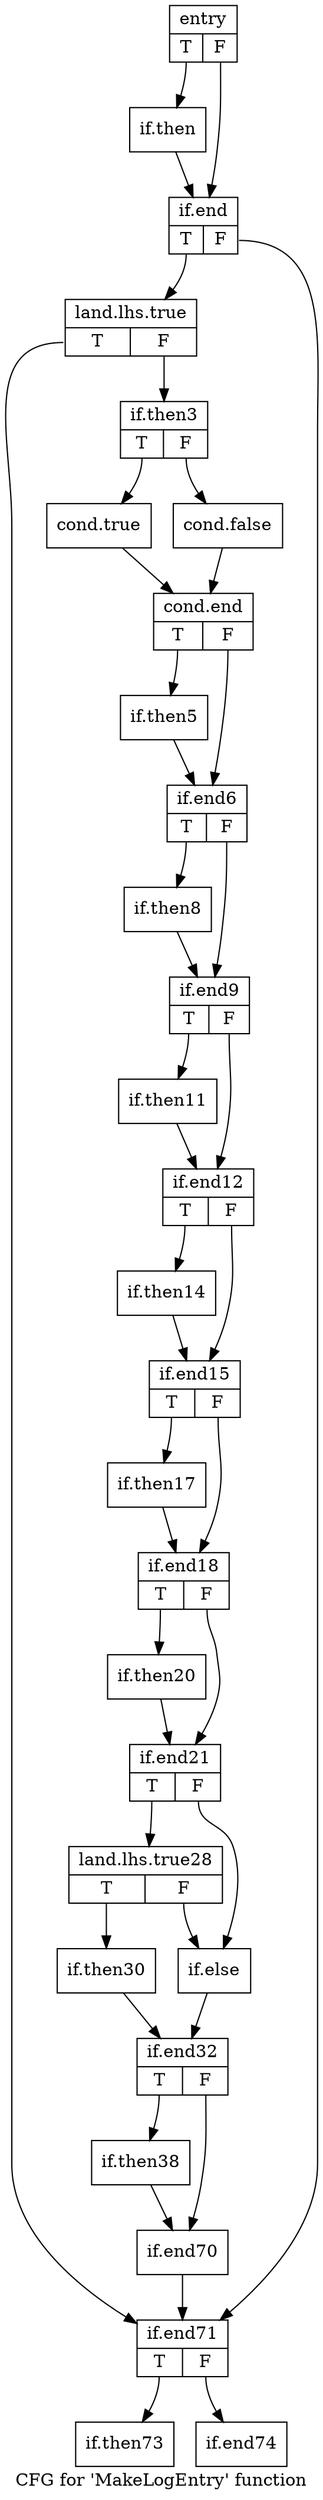 digraph "CFG for 'MakeLogEntry' function" {
	label="CFG for 'MakeLogEntry' function";

	Node0x1c029c0 [shape=record,label="{entry|{<s0>T|<s1>F}}"];
	Node0x1c029c0:s0 -> Node0x1c032e0;
	Node0x1c029c0:s1 -> Node0x1c033b0;
	Node0x1c032e0 [shape=record,label="{if.then}"];
	Node0x1c032e0 -> Node0x1c033b0;
	Node0x1c033b0 [shape=record,label="{if.end|{<s0>T|<s1>F}}"];
	Node0x1c033b0:s0 -> Node0x1c037d0;
	Node0x1c033b0:s1 -> Node0x1c038b0;
	Node0x1c037d0 [shape=record,label="{land.lhs.true|{<s0>T|<s1>F}}"];
	Node0x1c037d0:s0 -> Node0x1c038b0;
	Node0x1c037d0:s1 -> Node0x1c03ab0;
	Node0x1c03ab0 [shape=record,label="{if.then3|{<s0>T|<s1>F}}"];
	Node0x1c03ab0:s0 -> Node0x1c03ec0;
	Node0x1c03ab0:s1 -> Node0x1c03f70;
	Node0x1c03ec0 [shape=record,label="{cond.true}"];
	Node0x1c03ec0 -> Node0x1c040b0;
	Node0x1c03f70 [shape=record,label="{cond.false}"];
	Node0x1c03f70 -> Node0x1c040b0;
	Node0x1c040b0 [shape=record,label="{cond.end|{<s0>T|<s1>F}}"];
	Node0x1c040b0:s0 -> Node0x1c043c0;
	Node0x1c040b0:s1 -> Node0x1c044a0;
	Node0x1c043c0 [shape=record,label="{if.then5}"];
	Node0x1c043c0 -> Node0x1c044a0;
	Node0x1c044a0 [shape=record,label="{if.end6|{<s0>T|<s1>F}}"];
	Node0x1c044a0:s0 -> Node0x1c04710;
	Node0x1c044a0:s1 -> Node0x1c047f0;
	Node0x1c04710 [shape=record,label="{if.then8}"];
	Node0x1c04710 -> Node0x1c047f0;
	Node0x1c047f0 [shape=record,label="{if.end9|{<s0>T|<s1>F}}"];
	Node0x1c047f0:s0 -> Node0x1c02f70;
	Node0x1c047f0:s1 -> Node0x1c04b80;
	Node0x1c02f70 [shape=record,label="{if.then11}"];
	Node0x1c02f70 -> Node0x1c04b80;
	Node0x1c04b80 [shape=record,label="{if.end12|{<s0>T|<s1>F}}"];
	Node0x1c04b80:s0 -> Node0x1c04e00;
	Node0x1c04b80:s1 -> Node0x1c04ee0;
	Node0x1c04e00 [shape=record,label="{if.then14}"];
	Node0x1c04e00 -> Node0x1c04ee0;
	Node0x1c04ee0 [shape=record,label="{if.end15|{<s0>T|<s1>F}}"];
	Node0x1c04ee0:s0 -> Node0x1c05160;
	Node0x1c04ee0:s1 -> Node0x1c05240;
	Node0x1c05160 [shape=record,label="{if.then17}"];
	Node0x1c05160 -> Node0x1c05240;
	Node0x1c05240 [shape=record,label="{if.end18|{<s0>T|<s1>F}}"];
	Node0x1c05240:s0 -> Node0x1c054c0;
	Node0x1c05240:s1 -> Node0x1c055a0;
	Node0x1c054c0 [shape=record,label="{if.then20}"];
	Node0x1c054c0 -> Node0x1c055a0;
	Node0x1c055a0 [shape=record,label="{if.end21|{<s0>T|<s1>F}}"];
	Node0x1c055a0:s0 -> Node0x1c06700;
	Node0x1c055a0:s1 -> Node0x1c067b0;
	Node0x1c06700 [shape=record,label="{land.lhs.true28|{<s0>T|<s1>F}}"];
	Node0x1c06700:s0 -> Node0x1c069d0;
	Node0x1c06700:s1 -> Node0x1c067b0;
	Node0x1c069d0 [shape=record,label="{if.then30}"];
	Node0x1c069d0 -> Node0x1c06c00;
	Node0x1c067b0 [shape=record,label="{if.else}"];
	Node0x1c067b0 -> Node0x1c06c00;
	Node0x1c06c00 [shape=record,label="{if.end32|{<s0>T|<s1>F}}"];
	Node0x1c06c00:s0 -> Node0x1c07670;
	Node0x1c06c00:s1 -> Node0x1c07750;
	Node0x1c07670 [shape=record,label="{if.then38}"];
	Node0x1c07670 -> Node0x1c07750;
	Node0x1c07750 [shape=record,label="{if.end70}"];
	Node0x1c07750 -> Node0x1c038b0;
	Node0x1c038b0 [shape=record,label="{if.end71|{<s0>T|<s1>F}}"];
	Node0x1c038b0:s0 -> Node0x1c0c570;
	Node0x1c038b0:s1 -> Node0x1c0c620;
	Node0x1c0c570 [shape=record,label="{if.then73}"];
	Node0x1c0c620 [shape=record,label="{if.end74}"];
}
